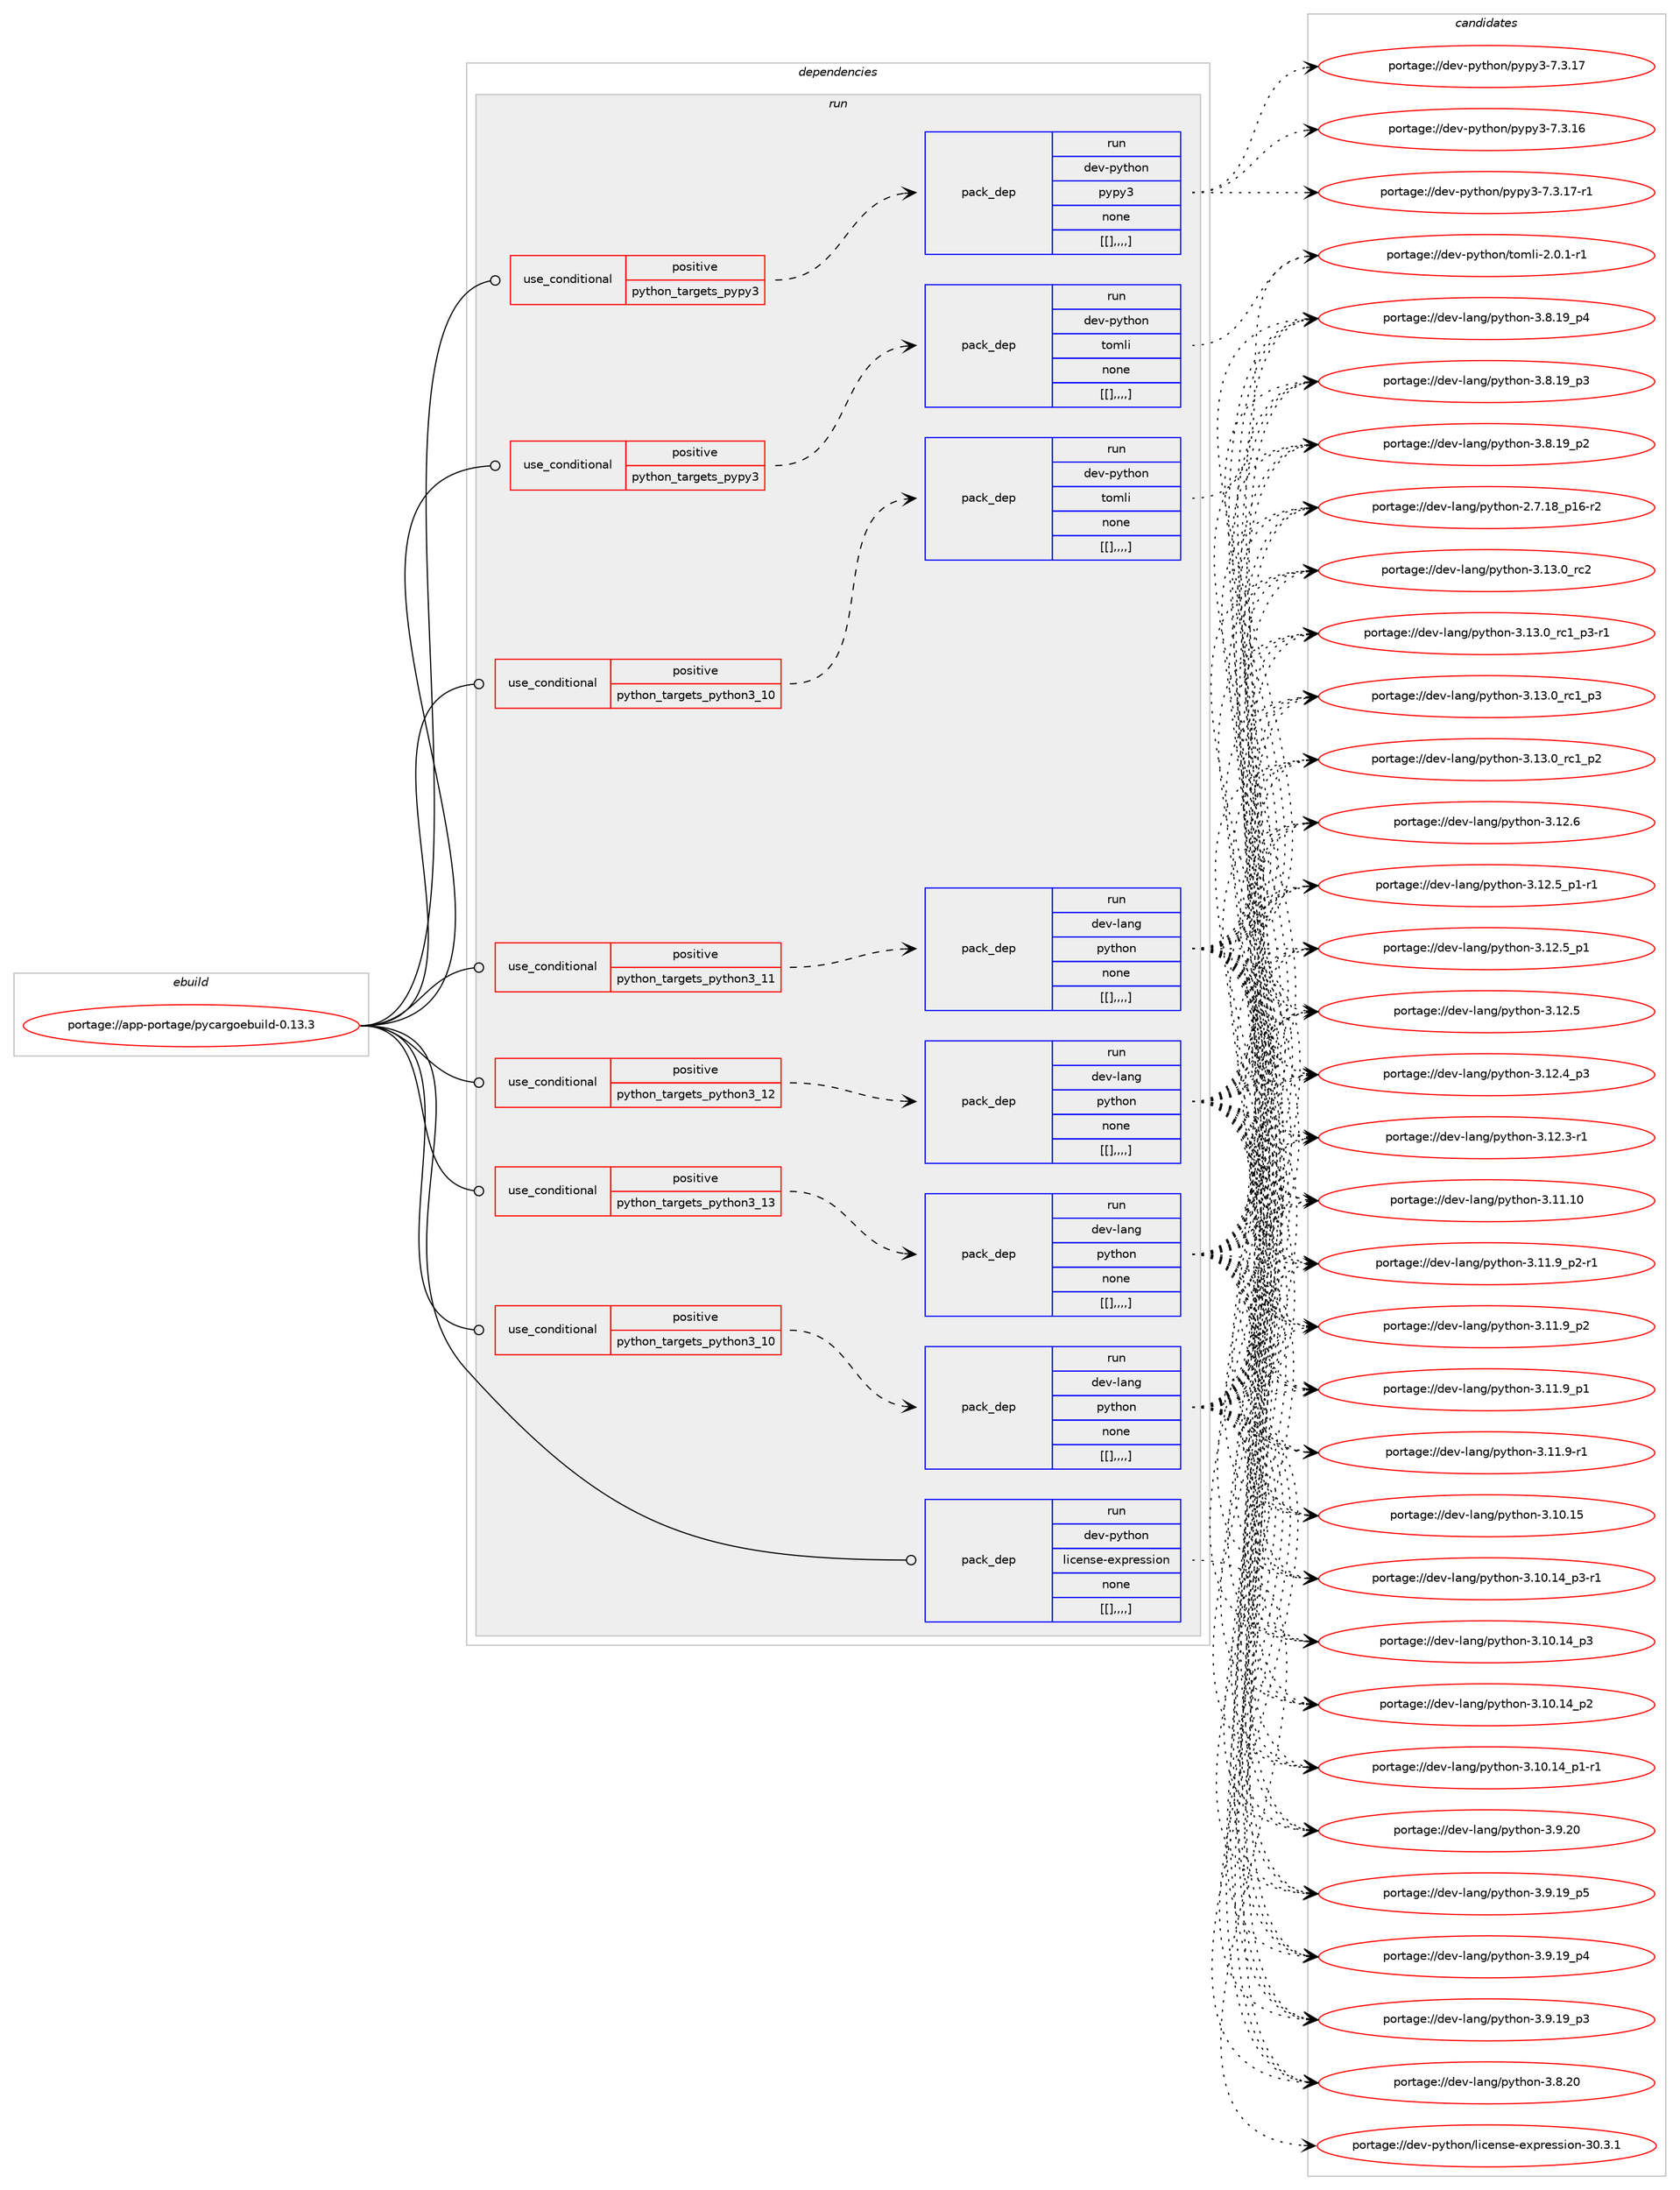 digraph prolog {

# *************
# Graph options
# *************

newrank=true;
concentrate=true;
compound=true;
graph [rankdir=LR,fontname=Helvetica,fontsize=10,ranksep=1.5];#, ranksep=2.5, nodesep=0.2];
edge  [arrowhead=vee];
node  [fontname=Helvetica,fontsize=10];

# **********
# The ebuild
# **********

subgraph cluster_leftcol {
color=gray;
label=<<i>ebuild</i>>;
id [label="portage://app-portage/pycargoebuild-0.13.3", color=red, width=4, href="../app-portage/pycargoebuild-0.13.3.svg"];
}

# ****************
# The dependencies
# ****************

subgraph cluster_midcol {
color=gray;
label=<<i>dependencies</i>>;
subgraph cluster_compile {
fillcolor="#eeeeee";
style=filled;
label=<<i>compile</i>>;
}
subgraph cluster_compileandrun {
fillcolor="#eeeeee";
style=filled;
label=<<i>compile and run</i>>;
}
subgraph cluster_run {
fillcolor="#eeeeee";
style=filled;
label=<<i>run</i>>;
subgraph cond14405 {
dependency51921 [label=<<TABLE BORDER="0" CELLBORDER="1" CELLSPACING="0" CELLPADDING="4"><TR><TD ROWSPAN="3" CELLPADDING="10">use_conditional</TD></TR><TR><TD>positive</TD></TR><TR><TD>python_targets_pypy3</TD></TR></TABLE>>, shape=none, color=red];
subgraph pack37038 {
dependency51922 [label=<<TABLE BORDER="0" CELLBORDER="1" CELLSPACING="0" CELLPADDING="4" WIDTH="220"><TR><TD ROWSPAN="6" CELLPADDING="30">pack_dep</TD></TR><TR><TD WIDTH="110">run</TD></TR><TR><TD>dev-python</TD></TR><TR><TD>pypy3</TD></TR><TR><TD>none</TD></TR><TR><TD>[[],,,,]</TD></TR></TABLE>>, shape=none, color=blue];
}
dependency51921:e -> dependency51922:w [weight=20,style="dashed",arrowhead="vee"];
}
id:e -> dependency51921:w [weight=20,style="solid",arrowhead="odot"];
subgraph cond14406 {
dependency51923 [label=<<TABLE BORDER="0" CELLBORDER="1" CELLSPACING="0" CELLPADDING="4"><TR><TD ROWSPAN="3" CELLPADDING="10">use_conditional</TD></TR><TR><TD>positive</TD></TR><TR><TD>python_targets_pypy3</TD></TR></TABLE>>, shape=none, color=red];
subgraph pack37039 {
dependency51924 [label=<<TABLE BORDER="0" CELLBORDER="1" CELLSPACING="0" CELLPADDING="4" WIDTH="220"><TR><TD ROWSPAN="6" CELLPADDING="30">pack_dep</TD></TR><TR><TD WIDTH="110">run</TD></TR><TR><TD>dev-python</TD></TR><TR><TD>tomli</TD></TR><TR><TD>none</TD></TR><TR><TD>[[],,,,]</TD></TR></TABLE>>, shape=none, color=blue];
}
dependency51923:e -> dependency51924:w [weight=20,style="dashed",arrowhead="vee"];
}
id:e -> dependency51923:w [weight=20,style="solid",arrowhead="odot"];
subgraph cond14407 {
dependency51925 [label=<<TABLE BORDER="0" CELLBORDER="1" CELLSPACING="0" CELLPADDING="4"><TR><TD ROWSPAN="3" CELLPADDING="10">use_conditional</TD></TR><TR><TD>positive</TD></TR><TR><TD>python_targets_python3_10</TD></TR></TABLE>>, shape=none, color=red];
subgraph pack37040 {
dependency51926 [label=<<TABLE BORDER="0" CELLBORDER="1" CELLSPACING="0" CELLPADDING="4" WIDTH="220"><TR><TD ROWSPAN="6" CELLPADDING="30">pack_dep</TD></TR><TR><TD WIDTH="110">run</TD></TR><TR><TD>dev-lang</TD></TR><TR><TD>python</TD></TR><TR><TD>none</TD></TR><TR><TD>[[],,,,]</TD></TR></TABLE>>, shape=none, color=blue];
}
dependency51925:e -> dependency51926:w [weight=20,style="dashed",arrowhead="vee"];
}
id:e -> dependency51925:w [weight=20,style="solid",arrowhead="odot"];
subgraph cond14408 {
dependency51927 [label=<<TABLE BORDER="0" CELLBORDER="1" CELLSPACING="0" CELLPADDING="4"><TR><TD ROWSPAN="3" CELLPADDING="10">use_conditional</TD></TR><TR><TD>positive</TD></TR><TR><TD>python_targets_python3_10</TD></TR></TABLE>>, shape=none, color=red];
subgraph pack37041 {
dependency51928 [label=<<TABLE BORDER="0" CELLBORDER="1" CELLSPACING="0" CELLPADDING="4" WIDTH="220"><TR><TD ROWSPAN="6" CELLPADDING="30">pack_dep</TD></TR><TR><TD WIDTH="110">run</TD></TR><TR><TD>dev-python</TD></TR><TR><TD>tomli</TD></TR><TR><TD>none</TD></TR><TR><TD>[[],,,,]</TD></TR></TABLE>>, shape=none, color=blue];
}
dependency51927:e -> dependency51928:w [weight=20,style="dashed",arrowhead="vee"];
}
id:e -> dependency51927:w [weight=20,style="solid",arrowhead="odot"];
subgraph cond14409 {
dependency51929 [label=<<TABLE BORDER="0" CELLBORDER="1" CELLSPACING="0" CELLPADDING="4"><TR><TD ROWSPAN="3" CELLPADDING="10">use_conditional</TD></TR><TR><TD>positive</TD></TR><TR><TD>python_targets_python3_11</TD></TR></TABLE>>, shape=none, color=red];
subgraph pack37042 {
dependency51930 [label=<<TABLE BORDER="0" CELLBORDER="1" CELLSPACING="0" CELLPADDING="4" WIDTH="220"><TR><TD ROWSPAN="6" CELLPADDING="30">pack_dep</TD></TR><TR><TD WIDTH="110">run</TD></TR><TR><TD>dev-lang</TD></TR><TR><TD>python</TD></TR><TR><TD>none</TD></TR><TR><TD>[[],,,,]</TD></TR></TABLE>>, shape=none, color=blue];
}
dependency51929:e -> dependency51930:w [weight=20,style="dashed",arrowhead="vee"];
}
id:e -> dependency51929:w [weight=20,style="solid",arrowhead="odot"];
subgraph cond14410 {
dependency51931 [label=<<TABLE BORDER="0" CELLBORDER="1" CELLSPACING="0" CELLPADDING="4"><TR><TD ROWSPAN="3" CELLPADDING="10">use_conditional</TD></TR><TR><TD>positive</TD></TR><TR><TD>python_targets_python3_12</TD></TR></TABLE>>, shape=none, color=red];
subgraph pack37043 {
dependency51932 [label=<<TABLE BORDER="0" CELLBORDER="1" CELLSPACING="0" CELLPADDING="4" WIDTH="220"><TR><TD ROWSPAN="6" CELLPADDING="30">pack_dep</TD></TR><TR><TD WIDTH="110">run</TD></TR><TR><TD>dev-lang</TD></TR><TR><TD>python</TD></TR><TR><TD>none</TD></TR><TR><TD>[[],,,,]</TD></TR></TABLE>>, shape=none, color=blue];
}
dependency51931:e -> dependency51932:w [weight=20,style="dashed",arrowhead="vee"];
}
id:e -> dependency51931:w [weight=20,style="solid",arrowhead="odot"];
subgraph cond14411 {
dependency51933 [label=<<TABLE BORDER="0" CELLBORDER="1" CELLSPACING="0" CELLPADDING="4"><TR><TD ROWSPAN="3" CELLPADDING="10">use_conditional</TD></TR><TR><TD>positive</TD></TR><TR><TD>python_targets_python3_13</TD></TR></TABLE>>, shape=none, color=red];
subgraph pack37044 {
dependency51934 [label=<<TABLE BORDER="0" CELLBORDER="1" CELLSPACING="0" CELLPADDING="4" WIDTH="220"><TR><TD ROWSPAN="6" CELLPADDING="30">pack_dep</TD></TR><TR><TD WIDTH="110">run</TD></TR><TR><TD>dev-lang</TD></TR><TR><TD>python</TD></TR><TR><TD>none</TD></TR><TR><TD>[[],,,,]</TD></TR></TABLE>>, shape=none, color=blue];
}
dependency51933:e -> dependency51934:w [weight=20,style="dashed",arrowhead="vee"];
}
id:e -> dependency51933:w [weight=20,style="solid",arrowhead="odot"];
subgraph pack37045 {
dependency51935 [label=<<TABLE BORDER="0" CELLBORDER="1" CELLSPACING="0" CELLPADDING="4" WIDTH="220"><TR><TD ROWSPAN="6" CELLPADDING="30">pack_dep</TD></TR><TR><TD WIDTH="110">run</TD></TR><TR><TD>dev-python</TD></TR><TR><TD>license-expression</TD></TR><TR><TD>none</TD></TR><TR><TD>[[],,,,]</TD></TR></TABLE>>, shape=none, color=blue];
}
id:e -> dependency51935:w [weight=20,style="solid",arrowhead="odot"];
}
}

# **************
# The candidates
# **************

subgraph cluster_choices {
rank=same;
color=gray;
label=<<i>candidates</i>>;

subgraph choice37038 {
color=black;
nodesep=1;
choice100101118451121211161041111104711212111212151455546514649554511449 [label="portage://dev-python/pypy3-7.3.17-r1", color=red, width=4,href="../dev-python/pypy3-7.3.17-r1.svg"];
choice10010111845112121116104111110471121211121215145554651464955 [label="portage://dev-python/pypy3-7.3.17", color=red, width=4,href="../dev-python/pypy3-7.3.17.svg"];
choice10010111845112121116104111110471121211121215145554651464954 [label="portage://dev-python/pypy3-7.3.16", color=red, width=4,href="../dev-python/pypy3-7.3.16.svg"];
dependency51922:e -> choice100101118451121211161041111104711212111212151455546514649554511449:w [style=dotted,weight="100"];
dependency51922:e -> choice10010111845112121116104111110471121211121215145554651464955:w [style=dotted,weight="100"];
dependency51922:e -> choice10010111845112121116104111110471121211121215145554651464954:w [style=dotted,weight="100"];
}
subgraph choice37039 {
color=black;
nodesep=1;
choice10010111845112121116104111110471161111091081054550464846494511449 [label="portage://dev-python/tomli-2.0.1-r1", color=red, width=4,href="../dev-python/tomli-2.0.1-r1.svg"];
dependency51924:e -> choice10010111845112121116104111110471161111091081054550464846494511449:w [style=dotted,weight="100"];
}
subgraph choice37040 {
color=black;
nodesep=1;
choice10010111845108971101034711212111610411111045514649514648951149950 [label="portage://dev-lang/python-3.13.0_rc2", color=red, width=4,href="../dev-lang/python-3.13.0_rc2.svg"];
choice1001011184510897110103471121211161041111104551464951464895114994995112514511449 [label="portage://dev-lang/python-3.13.0_rc1_p3-r1", color=red, width=4,href="../dev-lang/python-3.13.0_rc1_p3-r1.svg"];
choice100101118451089711010347112121116104111110455146495146489511499499511251 [label="portage://dev-lang/python-3.13.0_rc1_p3", color=red, width=4,href="../dev-lang/python-3.13.0_rc1_p3.svg"];
choice100101118451089711010347112121116104111110455146495146489511499499511250 [label="portage://dev-lang/python-3.13.0_rc1_p2", color=red, width=4,href="../dev-lang/python-3.13.0_rc1_p2.svg"];
choice10010111845108971101034711212111610411111045514649504654 [label="portage://dev-lang/python-3.12.6", color=red, width=4,href="../dev-lang/python-3.12.6.svg"];
choice1001011184510897110103471121211161041111104551464950465395112494511449 [label="portage://dev-lang/python-3.12.5_p1-r1", color=red, width=4,href="../dev-lang/python-3.12.5_p1-r1.svg"];
choice100101118451089711010347112121116104111110455146495046539511249 [label="portage://dev-lang/python-3.12.5_p1", color=red, width=4,href="../dev-lang/python-3.12.5_p1.svg"];
choice10010111845108971101034711212111610411111045514649504653 [label="portage://dev-lang/python-3.12.5", color=red, width=4,href="../dev-lang/python-3.12.5.svg"];
choice100101118451089711010347112121116104111110455146495046529511251 [label="portage://dev-lang/python-3.12.4_p3", color=red, width=4,href="../dev-lang/python-3.12.4_p3.svg"];
choice100101118451089711010347112121116104111110455146495046514511449 [label="portage://dev-lang/python-3.12.3-r1", color=red, width=4,href="../dev-lang/python-3.12.3-r1.svg"];
choice1001011184510897110103471121211161041111104551464949464948 [label="portage://dev-lang/python-3.11.10", color=red, width=4,href="../dev-lang/python-3.11.10.svg"];
choice1001011184510897110103471121211161041111104551464949465795112504511449 [label="portage://dev-lang/python-3.11.9_p2-r1", color=red, width=4,href="../dev-lang/python-3.11.9_p2-r1.svg"];
choice100101118451089711010347112121116104111110455146494946579511250 [label="portage://dev-lang/python-3.11.9_p2", color=red, width=4,href="../dev-lang/python-3.11.9_p2.svg"];
choice100101118451089711010347112121116104111110455146494946579511249 [label="portage://dev-lang/python-3.11.9_p1", color=red, width=4,href="../dev-lang/python-3.11.9_p1.svg"];
choice100101118451089711010347112121116104111110455146494946574511449 [label="portage://dev-lang/python-3.11.9-r1", color=red, width=4,href="../dev-lang/python-3.11.9-r1.svg"];
choice1001011184510897110103471121211161041111104551464948464953 [label="portage://dev-lang/python-3.10.15", color=red, width=4,href="../dev-lang/python-3.10.15.svg"];
choice100101118451089711010347112121116104111110455146494846495295112514511449 [label="portage://dev-lang/python-3.10.14_p3-r1", color=red, width=4,href="../dev-lang/python-3.10.14_p3-r1.svg"];
choice10010111845108971101034711212111610411111045514649484649529511251 [label="portage://dev-lang/python-3.10.14_p3", color=red, width=4,href="../dev-lang/python-3.10.14_p3.svg"];
choice10010111845108971101034711212111610411111045514649484649529511250 [label="portage://dev-lang/python-3.10.14_p2", color=red, width=4,href="../dev-lang/python-3.10.14_p2.svg"];
choice100101118451089711010347112121116104111110455146494846495295112494511449 [label="portage://dev-lang/python-3.10.14_p1-r1", color=red, width=4,href="../dev-lang/python-3.10.14_p1-r1.svg"];
choice10010111845108971101034711212111610411111045514657465048 [label="portage://dev-lang/python-3.9.20", color=red, width=4,href="../dev-lang/python-3.9.20.svg"];
choice100101118451089711010347112121116104111110455146574649579511253 [label="portage://dev-lang/python-3.9.19_p5", color=red, width=4,href="../dev-lang/python-3.9.19_p5.svg"];
choice100101118451089711010347112121116104111110455146574649579511252 [label="portage://dev-lang/python-3.9.19_p4", color=red, width=4,href="../dev-lang/python-3.9.19_p4.svg"];
choice100101118451089711010347112121116104111110455146574649579511251 [label="portage://dev-lang/python-3.9.19_p3", color=red, width=4,href="../dev-lang/python-3.9.19_p3.svg"];
choice10010111845108971101034711212111610411111045514656465048 [label="portage://dev-lang/python-3.8.20", color=red, width=4,href="../dev-lang/python-3.8.20.svg"];
choice100101118451089711010347112121116104111110455146564649579511252 [label="portage://dev-lang/python-3.8.19_p4", color=red, width=4,href="../dev-lang/python-3.8.19_p4.svg"];
choice100101118451089711010347112121116104111110455146564649579511251 [label="portage://dev-lang/python-3.8.19_p3", color=red, width=4,href="../dev-lang/python-3.8.19_p3.svg"];
choice100101118451089711010347112121116104111110455146564649579511250 [label="portage://dev-lang/python-3.8.19_p2", color=red, width=4,href="../dev-lang/python-3.8.19_p2.svg"];
choice100101118451089711010347112121116104111110455046554649569511249544511450 [label="portage://dev-lang/python-2.7.18_p16-r2", color=red, width=4,href="../dev-lang/python-2.7.18_p16-r2.svg"];
dependency51926:e -> choice10010111845108971101034711212111610411111045514649514648951149950:w [style=dotted,weight="100"];
dependency51926:e -> choice1001011184510897110103471121211161041111104551464951464895114994995112514511449:w [style=dotted,weight="100"];
dependency51926:e -> choice100101118451089711010347112121116104111110455146495146489511499499511251:w [style=dotted,weight="100"];
dependency51926:e -> choice100101118451089711010347112121116104111110455146495146489511499499511250:w [style=dotted,weight="100"];
dependency51926:e -> choice10010111845108971101034711212111610411111045514649504654:w [style=dotted,weight="100"];
dependency51926:e -> choice1001011184510897110103471121211161041111104551464950465395112494511449:w [style=dotted,weight="100"];
dependency51926:e -> choice100101118451089711010347112121116104111110455146495046539511249:w [style=dotted,weight="100"];
dependency51926:e -> choice10010111845108971101034711212111610411111045514649504653:w [style=dotted,weight="100"];
dependency51926:e -> choice100101118451089711010347112121116104111110455146495046529511251:w [style=dotted,weight="100"];
dependency51926:e -> choice100101118451089711010347112121116104111110455146495046514511449:w [style=dotted,weight="100"];
dependency51926:e -> choice1001011184510897110103471121211161041111104551464949464948:w [style=dotted,weight="100"];
dependency51926:e -> choice1001011184510897110103471121211161041111104551464949465795112504511449:w [style=dotted,weight="100"];
dependency51926:e -> choice100101118451089711010347112121116104111110455146494946579511250:w [style=dotted,weight="100"];
dependency51926:e -> choice100101118451089711010347112121116104111110455146494946579511249:w [style=dotted,weight="100"];
dependency51926:e -> choice100101118451089711010347112121116104111110455146494946574511449:w [style=dotted,weight="100"];
dependency51926:e -> choice1001011184510897110103471121211161041111104551464948464953:w [style=dotted,weight="100"];
dependency51926:e -> choice100101118451089711010347112121116104111110455146494846495295112514511449:w [style=dotted,weight="100"];
dependency51926:e -> choice10010111845108971101034711212111610411111045514649484649529511251:w [style=dotted,weight="100"];
dependency51926:e -> choice10010111845108971101034711212111610411111045514649484649529511250:w [style=dotted,weight="100"];
dependency51926:e -> choice100101118451089711010347112121116104111110455146494846495295112494511449:w [style=dotted,weight="100"];
dependency51926:e -> choice10010111845108971101034711212111610411111045514657465048:w [style=dotted,weight="100"];
dependency51926:e -> choice100101118451089711010347112121116104111110455146574649579511253:w [style=dotted,weight="100"];
dependency51926:e -> choice100101118451089711010347112121116104111110455146574649579511252:w [style=dotted,weight="100"];
dependency51926:e -> choice100101118451089711010347112121116104111110455146574649579511251:w [style=dotted,weight="100"];
dependency51926:e -> choice10010111845108971101034711212111610411111045514656465048:w [style=dotted,weight="100"];
dependency51926:e -> choice100101118451089711010347112121116104111110455146564649579511252:w [style=dotted,weight="100"];
dependency51926:e -> choice100101118451089711010347112121116104111110455146564649579511251:w [style=dotted,weight="100"];
dependency51926:e -> choice100101118451089711010347112121116104111110455146564649579511250:w [style=dotted,weight="100"];
dependency51926:e -> choice100101118451089711010347112121116104111110455046554649569511249544511450:w [style=dotted,weight="100"];
}
subgraph choice37041 {
color=black;
nodesep=1;
choice10010111845112121116104111110471161111091081054550464846494511449 [label="portage://dev-python/tomli-2.0.1-r1", color=red, width=4,href="../dev-python/tomli-2.0.1-r1.svg"];
dependency51928:e -> choice10010111845112121116104111110471161111091081054550464846494511449:w [style=dotted,weight="100"];
}
subgraph choice37042 {
color=black;
nodesep=1;
choice10010111845108971101034711212111610411111045514649514648951149950 [label="portage://dev-lang/python-3.13.0_rc2", color=red, width=4,href="../dev-lang/python-3.13.0_rc2.svg"];
choice1001011184510897110103471121211161041111104551464951464895114994995112514511449 [label="portage://dev-lang/python-3.13.0_rc1_p3-r1", color=red, width=4,href="../dev-lang/python-3.13.0_rc1_p3-r1.svg"];
choice100101118451089711010347112121116104111110455146495146489511499499511251 [label="portage://dev-lang/python-3.13.0_rc1_p3", color=red, width=4,href="../dev-lang/python-3.13.0_rc1_p3.svg"];
choice100101118451089711010347112121116104111110455146495146489511499499511250 [label="portage://dev-lang/python-3.13.0_rc1_p2", color=red, width=4,href="../dev-lang/python-3.13.0_rc1_p2.svg"];
choice10010111845108971101034711212111610411111045514649504654 [label="portage://dev-lang/python-3.12.6", color=red, width=4,href="../dev-lang/python-3.12.6.svg"];
choice1001011184510897110103471121211161041111104551464950465395112494511449 [label="portage://dev-lang/python-3.12.5_p1-r1", color=red, width=4,href="../dev-lang/python-3.12.5_p1-r1.svg"];
choice100101118451089711010347112121116104111110455146495046539511249 [label="portage://dev-lang/python-3.12.5_p1", color=red, width=4,href="../dev-lang/python-3.12.5_p1.svg"];
choice10010111845108971101034711212111610411111045514649504653 [label="portage://dev-lang/python-3.12.5", color=red, width=4,href="../dev-lang/python-3.12.5.svg"];
choice100101118451089711010347112121116104111110455146495046529511251 [label="portage://dev-lang/python-3.12.4_p3", color=red, width=4,href="../dev-lang/python-3.12.4_p3.svg"];
choice100101118451089711010347112121116104111110455146495046514511449 [label="portage://dev-lang/python-3.12.3-r1", color=red, width=4,href="../dev-lang/python-3.12.3-r1.svg"];
choice1001011184510897110103471121211161041111104551464949464948 [label="portage://dev-lang/python-3.11.10", color=red, width=4,href="../dev-lang/python-3.11.10.svg"];
choice1001011184510897110103471121211161041111104551464949465795112504511449 [label="portage://dev-lang/python-3.11.9_p2-r1", color=red, width=4,href="../dev-lang/python-3.11.9_p2-r1.svg"];
choice100101118451089711010347112121116104111110455146494946579511250 [label="portage://dev-lang/python-3.11.9_p2", color=red, width=4,href="../dev-lang/python-3.11.9_p2.svg"];
choice100101118451089711010347112121116104111110455146494946579511249 [label="portage://dev-lang/python-3.11.9_p1", color=red, width=4,href="../dev-lang/python-3.11.9_p1.svg"];
choice100101118451089711010347112121116104111110455146494946574511449 [label="portage://dev-lang/python-3.11.9-r1", color=red, width=4,href="../dev-lang/python-3.11.9-r1.svg"];
choice1001011184510897110103471121211161041111104551464948464953 [label="portage://dev-lang/python-3.10.15", color=red, width=4,href="../dev-lang/python-3.10.15.svg"];
choice100101118451089711010347112121116104111110455146494846495295112514511449 [label="portage://dev-lang/python-3.10.14_p3-r1", color=red, width=4,href="../dev-lang/python-3.10.14_p3-r1.svg"];
choice10010111845108971101034711212111610411111045514649484649529511251 [label="portage://dev-lang/python-3.10.14_p3", color=red, width=4,href="../dev-lang/python-3.10.14_p3.svg"];
choice10010111845108971101034711212111610411111045514649484649529511250 [label="portage://dev-lang/python-3.10.14_p2", color=red, width=4,href="../dev-lang/python-3.10.14_p2.svg"];
choice100101118451089711010347112121116104111110455146494846495295112494511449 [label="portage://dev-lang/python-3.10.14_p1-r1", color=red, width=4,href="../dev-lang/python-3.10.14_p1-r1.svg"];
choice10010111845108971101034711212111610411111045514657465048 [label="portage://dev-lang/python-3.9.20", color=red, width=4,href="../dev-lang/python-3.9.20.svg"];
choice100101118451089711010347112121116104111110455146574649579511253 [label="portage://dev-lang/python-3.9.19_p5", color=red, width=4,href="../dev-lang/python-3.9.19_p5.svg"];
choice100101118451089711010347112121116104111110455146574649579511252 [label="portage://dev-lang/python-3.9.19_p4", color=red, width=4,href="../dev-lang/python-3.9.19_p4.svg"];
choice100101118451089711010347112121116104111110455146574649579511251 [label="portage://dev-lang/python-3.9.19_p3", color=red, width=4,href="../dev-lang/python-3.9.19_p3.svg"];
choice10010111845108971101034711212111610411111045514656465048 [label="portage://dev-lang/python-3.8.20", color=red, width=4,href="../dev-lang/python-3.8.20.svg"];
choice100101118451089711010347112121116104111110455146564649579511252 [label="portage://dev-lang/python-3.8.19_p4", color=red, width=4,href="../dev-lang/python-3.8.19_p4.svg"];
choice100101118451089711010347112121116104111110455146564649579511251 [label="portage://dev-lang/python-3.8.19_p3", color=red, width=4,href="../dev-lang/python-3.8.19_p3.svg"];
choice100101118451089711010347112121116104111110455146564649579511250 [label="portage://dev-lang/python-3.8.19_p2", color=red, width=4,href="../dev-lang/python-3.8.19_p2.svg"];
choice100101118451089711010347112121116104111110455046554649569511249544511450 [label="portage://dev-lang/python-2.7.18_p16-r2", color=red, width=4,href="../dev-lang/python-2.7.18_p16-r2.svg"];
dependency51930:e -> choice10010111845108971101034711212111610411111045514649514648951149950:w [style=dotted,weight="100"];
dependency51930:e -> choice1001011184510897110103471121211161041111104551464951464895114994995112514511449:w [style=dotted,weight="100"];
dependency51930:e -> choice100101118451089711010347112121116104111110455146495146489511499499511251:w [style=dotted,weight="100"];
dependency51930:e -> choice100101118451089711010347112121116104111110455146495146489511499499511250:w [style=dotted,weight="100"];
dependency51930:e -> choice10010111845108971101034711212111610411111045514649504654:w [style=dotted,weight="100"];
dependency51930:e -> choice1001011184510897110103471121211161041111104551464950465395112494511449:w [style=dotted,weight="100"];
dependency51930:e -> choice100101118451089711010347112121116104111110455146495046539511249:w [style=dotted,weight="100"];
dependency51930:e -> choice10010111845108971101034711212111610411111045514649504653:w [style=dotted,weight="100"];
dependency51930:e -> choice100101118451089711010347112121116104111110455146495046529511251:w [style=dotted,weight="100"];
dependency51930:e -> choice100101118451089711010347112121116104111110455146495046514511449:w [style=dotted,weight="100"];
dependency51930:e -> choice1001011184510897110103471121211161041111104551464949464948:w [style=dotted,weight="100"];
dependency51930:e -> choice1001011184510897110103471121211161041111104551464949465795112504511449:w [style=dotted,weight="100"];
dependency51930:e -> choice100101118451089711010347112121116104111110455146494946579511250:w [style=dotted,weight="100"];
dependency51930:e -> choice100101118451089711010347112121116104111110455146494946579511249:w [style=dotted,weight="100"];
dependency51930:e -> choice100101118451089711010347112121116104111110455146494946574511449:w [style=dotted,weight="100"];
dependency51930:e -> choice1001011184510897110103471121211161041111104551464948464953:w [style=dotted,weight="100"];
dependency51930:e -> choice100101118451089711010347112121116104111110455146494846495295112514511449:w [style=dotted,weight="100"];
dependency51930:e -> choice10010111845108971101034711212111610411111045514649484649529511251:w [style=dotted,weight="100"];
dependency51930:e -> choice10010111845108971101034711212111610411111045514649484649529511250:w [style=dotted,weight="100"];
dependency51930:e -> choice100101118451089711010347112121116104111110455146494846495295112494511449:w [style=dotted,weight="100"];
dependency51930:e -> choice10010111845108971101034711212111610411111045514657465048:w [style=dotted,weight="100"];
dependency51930:e -> choice100101118451089711010347112121116104111110455146574649579511253:w [style=dotted,weight="100"];
dependency51930:e -> choice100101118451089711010347112121116104111110455146574649579511252:w [style=dotted,weight="100"];
dependency51930:e -> choice100101118451089711010347112121116104111110455146574649579511251:w [style=dotted,weight="100"];
dependency51930:e -> choice10010111845108971101034711212111610411111045514656465048:w [style=dotted,weight="100"];
dependency51930:e -> choice100101118451089711010347112121116104111110455146564649579511252:w [style=dotted,weight="100"];
dependency51930:e -> choice100101118451089711010347112121116104111110455146564649579511251:w [style=dotted,weight="100"];
dependency51930:e -> choice100101118451089711010347112121116104111110455146564649579511250:w [style=dotted,weight="100"];
dependency51930:e -> choice100101118451089711010347112121116104111110455046554649569511249544511450:w [style=dotted,weight="100"];
}
subgraph choice37043 {
color=black;
nodesep=1;
choice10010111845108971101034711212111610411111045514649514648951149950 [label="portage://dev-lang/python-3.13.0_rc2", color=red, width=4,href="../dev-lang/python-3.13.0_rc2.svg"];
choice1001011184510897110103471121211161041111104551464951464895114994995112514511449 [label="portage://dev-lang/python-3.13.0_rc1_p3-r1", color=red, width=4,href="../dev-lang/python-3.13.0_rc1_p3-r1.svg"];
choice100101118451089711010347112121116104111110455146495146489511499499511251 [label="portage://dev-lang/python-3.13.0_rc1_p3", color=red, width=4,href="../dev-lang/python-3.13.0_rc1_p3.svg"];
choice100101118451089711010347112121116104111110455146495146489511499499511250 [label="portage://dev-lang/python-3.13.0_rc1_p2", color=red, width=4,href="../dev-lang/python-3.13.0_rc1_p2.svg"];
choice10010111845108971101034711212111610411111045514649504654 [label="portage://dev-lang/python-3.12.6", color=red, width=4,href="../dev-lang/python-3.12.6.svg"];
choice1001011184510897110103471121211161041111104551464950465395112494511449 [label="portage://dev-lang/python-3.12.5_p1-r1", color=red, width=4,href="../dev-lang/python-3.12.5_p1-r1.svg"];
choice100101118451089711010347112121116104111110455146495046539511249 [label="portage://dev-lang/python-3.12.5_p1", color=red, width=4,href="../dev-lang/python-3.12.5_p1.svg"];
choice10010111845108971101034711212111610411111045514649504653 [label="portage://dev-lang/python-3.12.5", color=red, width=4,href="../dev-lang/python-3.12.5.svg"];
choice100101118451089711010347112121116104111110455146495046529511251 [label="portage://dev-lang/python-3.12.4_p3", color=red, width=4,href="../dev-lang/python-3.12.4_p3.svg"];
choice100101118451089711010347112121116104111110455146495046514511449 [label="portage://dev-lang/python-3.12.3-r1", color=red, width=4,href="../dev-lang/python-3.12.3-r1.svg"];
choice1001011184510897110103471121211161041111104551464949464948 [label="portage://dev-lang/python-3.11.10", color=red, width=4,href="../dev-lang/python-3.11.10.svg"];
choice1001011184510897110103471121211161041111104551464949465795112504511449 [label="portage://dev-lang/python-3.11.9_p2-r1", color=red, width=4,href="../dev-lang/python-3.11.9_p2-r1.svg"];
choice100101118451089711010347112121116104111110455146494946579511250 [label="portage://dev-lang/python-3.11.9_p2", color=red, width=4,href="../dev-lang/python-3.11.9_p2.svg"];
choice100101118451089711010347112121116104111110455146494946579511249 [label="portage://dev-lang/python-3.11.9_p1", color=red, width=4,href="../dev-lang/python-3.11.9_p1.svg"];
choice100101118451089711010347112121116104111110455146494946574511449 [label="portage://dev-lang/python-3.11.9-r1", color=red, width=4,href="../dev-lang/python-3.11.9-r1.svg"];
choice1001011184510897110103471121211161041111104551464948464953 [label="portage://dev-lang/python-3.10.15", color=red, width=4,href="../dev-lang/python-3.10.15.svg"];
choice100101118451089711010347112121116104111110455146494846495295112514511449 [label="portage://dev-lang/python-3.10.14_p3-r1", color=red, width=4,href="../dev-lang/python-3.10.14_p3-r1.svg"];
choice10010111845108971101034711212111610411111045514649484649529511251 [label="portage://dev-lang/python-3.10.14_p3", color=red, width=4,href="../dev-lang/python-3.10.14_p3.svg"];
choice10010111845108971101034711212111610411111045514649484649529511250 [label="portage://dev-lang/python-3.10.14_p2", color=red, width=4,href="../dev-lang/python-3.10.14_p2.svg"];
choice100101118451089711010347112121116104111110455146494846495295112494511449 [label="portage://dev-lang/python-3.10.14_p1-r1", color=red, width=4,href="../dev-lang/python-3.10.14_p1-r1.svg"];
choice10010111845108971101034711212111610411111045514657465048 [label="portage://dev-lang/python-3.9.20", color=red, width=4,href="../dev-lang/python-3.9.20.svg"];
choice100101118451089711010347112121116104111110455146574649579511253 [label="portage://dev-lang/python-3.9.19_p5", color=red, width=4,href="../dev-lang/python-3.9.19_p5.svg"];
choice100101118451089711010347112121116104111110455146574649579511252 [label="portage://dev-lang/python-3.9.19_p4", color=red, width=4,href="../dev-lang/python-3.9.19_p4.svg"];
choice100101118451089711010347112121116104111110455146574649579511251 [label="portage://dev-lang/python-3.9.19_p3", color=red, width=4,href="../dev-lang/python-3.9.19_p3.svg"];
choice10010111845108971101034711212111610411111045514656465048 [label="portage://dev-lang/python-3.8.20", color=red, width=4,href="../dev-lang/python-3.8.20.svg"];
choice100101118451089711010347112121116104111110455146564649579511252 [label="portage://dev-lang/python-3.8.19_p4", color=red, width=4,href="../dev-lang/python-3.8.19_p4.svg"];
choice100101118451089711010347112121116104111110455146564649579511251 [label="portage://dev-lang/python-3.8.19_p3", color=red, width=4,href="../dev-lang/python-3.8.19_p3.svg"];
choice100101118451089711010347112121116104111110455146564649579511250 [label="portage://dev-lang/python-3.8.19_p2", color=red, width=4,href="../dev-lang/python-3.8.19_p2.svg"];
choice100101118451089711010347112121116104111110455046554649569511249544511450 [label="portage://dev-lang/python-2.7.18_p16-r2", color=red, width=4,href="../dev-lang/python-2.7.18_p16-r2.svg"];
dependency51932:e -> choice10010111845108971101034711212111610411111045514649514648951149950:w [style=dotted,weight="100"];
dependency51932:e -> choice1001011184510897110103471121211161041111104551464951464895114994995112514511449:w [style=dotted,weight="100"];
dependency51932:e -> choice100101118451089711010347112121116104111110455146495146489511499499511251:w [style=dotted,weight="100"];
dependency51932:e -> choice100101118451089711010347112121116104111110455146495146489511499499511250:w [style=dotted,weight="100"];
dependency51932:e -> choice10010111845108971101034711212111610411111045514649504654:w [style=dotted,weight="100"];
dependency51932:e -> choice1001011184510897110103471121211161041111104551464950465395112494511449:w [style=dotted,weight="100"];
dependency51932:e -> choice100101118451089711010347112121116104111110455146495046539511249:w [style=dotted,weight="100"];
dependency51932:e -> choice10010111845108971101034711212111610411111045514649504653:w [style=dotted,weight="100"];
dependency51932:e -> choice100101118451089711010347112121116104111110455146495046529511251:w [style=dotted,weight="100"];
dependency51932:e -> choice100101118451089711010347112121116104111110455146495046514511449:w [style=dotted,weight="100"];
dependency51932:e -> choice1001011184510897110103471121211161041111104551464949464948:w [style=dotted,weight="100"];
dependency51932:e -> choice1001011184510897110103471121211161041111104551464949465795112504511449:w [style=dotted,weight="100"];
dependency51932:e -> choice100101118451089711010347112121116104111110455146494946579511250:w [style=dotted,weight="100"];
dependency51932:e -> choice100101118451089711010347112121116104111110455146494946579511249:w [style=dotted,weight="100"];
dependency51932:e -> choice100101118451089711010347112121116104111110455146494946574511449:w [style=dotted,weight="100"];
dependency51932:e -> choice1001011184510897110103471121211161041111104551464948464953:w [style=dotted,weight="100"];
dependency51932:e -> choice100101118451089711010347112121116104111110455146494846495295112514511449:w [style=dotted,weight="100"];
dependency51932:e -> choice10010111845108971101034711212111610411111045514649484649529511251:w [style=dotted,weight="100"];
dependency51932:e -> choice10010111845108971101034711212111610411111045514649484649529511250:w [style=dotted,weight="100"];
dependency51932:e -> choice100101118451089711010347112121116104111110455146494846495295112494511449:w [style=dotted,weight="100"];
dependency51932:e -> choice10010111845108971101034711212111610411111045514657465048:w [style=dotted,weight="100"];
dependency51932:e -> choice100101118451089711010347112121116104111110455146574649579511253:w [style=dotted,weight="100"];
dependency51932:e -> choice100101118451089711010347112121116104111110455146574649579511252:w [style=dotted,weight="100"];
dependency51932:e -> choice100101118451089711010347112121116104111110455146574649579511251:w [style=dotted,weight="100"];
dependency51932:e -> choice10010111845108971101034711212111610411111045514656465048:w [style=dotted,weight="100"];
dependency51932:e -> choice100101118451089711010347112121116104111110455146564649579511252:w [style=dotted,weight="100"];
dependency51932:e -> choice100101118451089711010347112121116104111110455146564649579511251:w [style=dotted,weight="100"];
dependency51932:e -> choice100101118451089711010347112121116104111110455146564649579511250:w [style=dotted,weight="100"];
dependency51932:e -> choice100101118451089711010347112121116104111110455046554649569511249544511450:w [style=dotted,weight="100"];
}
subgraph choice37044 {
color=black;
nodesep=1;
choice10010111845108971101034711212111610411111045514649514648951149950 [label="portage://dev-lang/python-3.13.0_rc2", color=red, width=4,href="../dev-lang/python-3.13.0_rc2.svg"];
choice1001011184510897110103471121211161041111104551464951464895114994995112514511449 [label="portage://dev-lang/python-3.13.0_rc1_p3-r1", color=red, width=4,href="../dev-lang/python-3.13.0_rc1_p3-r1.svg"];
choice100101118451089711010347112121116104111110455146495146489511499499511251 [label="portage://dev-lang/python-3.13.0_rc1_p3", color=red, width=4,href="../dev-lang/python-3.13.0_rc1_p3.svg"];
choice100101118451089711010347112121116104111110455146495146489511499499511250 [label="portage://dev-lang/python-3.13.0_rc1_p2", color=red, width=4,href="../dev-lang/python-3.13.0_rc1_p2.svg"];
choice10010111845108971101034711212111610411111045514649504654 [label="portage://dev-lang/python-3.12.6", color=red, width=4,href="../dev-lang/python-3.12.6.svg"];
choice1001011184510897110103471121211161041111104551464950465395112494511449 [label="portage://dev-lang/python-3.12.5_p1-r1", color=red, width=4,href="../dev-lang/python-3.12.5_p1-r1.svg"];
choice100101118451089711010347112121116104111110455146495046539511249 [label="portage://dev-lang/python-3.12.5_p1", color=red, width=4,href="../dev-lang/python-3.12.5_p1.svg"];
choice10010111845108971101034711212111610411111045514649504653 [label="portage://dev-lang/python-3.12.5", color=red, width=4,href="../dev-lang/python-3.12.5.svg"];
choice100101118451089711010347112121116104111110455146495046529511251 [label="portage://dev-lang/python-3.12.4_p3", color=red, width=4,href="../dev-lang/python-3.12.4_p3.svg"];
choice100101118451089711010347112121116104111110455146495046514511449 [label="portage://dev-lang/python-3.12.3-r1", color=red, width=4,href="../dev-lang/python-3.12.3-r1.svg"];
choice1001011184510897110103471121211161041111104551464949464948 [label="portage://dev-lang/python-3.11.10", color=red, width=4,href="../dev-lang/python-3.11.10.svg"];
choice1001011184510897110103471121211161041111104551464949465795112504511449 [label="portage://dev-lang/python-3.11.9_p2-r1", color=red, width=4,href="../dev-lang/python-3.11.9_p2-r1.svg"];
choice100101118451089711010347112121116104111110455146494946579511250 [label="portage://dev-lang/python-3.11.9_p2", color=red, width=4,href="../dev-lang/python-3.11.9_p2.svg"];
choice100101118451089711010347112121116104111110455146494946579511249 [label="portage://dev-lang/python-3.11.9_p1", color=red, width=4,href="../dev-lang/python-3.11.9_p1.svg"];
choice100101118451089711010347112121116104111110455146494946574511449 [label="portage://dev-lang/python-3.11.9-r1", color=red, width=4,href="../dev-lang/python-3.11.9-r1.svg"];
choice1001011184510897110103471121211161041111104551464948464953 [label="portage://dev-lang/python-3.10.15", color=red, width=4,href="../dev-lang/python-3.10.15.svg"];
choice100101118451089711010347112121116104111110455146494846495295112514511449 [label="portage://dev-lang/python-3.10.14_p3-r1", color=red, width=4,href="../dev-lang/python-3.10.14_p3-r1.svg"];
choice10010111845108971101034711212111610411111045514649484649529511251 [label="portage://dev-lang/python-3.10.14_p3", color=red, width=4,href="../dev-lang/python-3.10.14_p3.svg"];
choice10010111845108971101034711212111610411111045514649484649529511250 [label="portage://dev-lang/python-3.10.14_p2", color=red, width=4,href="../dev-lang/python-3.10.14_p2.svg"];
choice100101118451089711010347112121116104111110455146494846495295112494511449 [label="portage://dev-lang/python-3.10.14_p1-r1", color=red, width=4,href="../dev-lang/python-3.10.14_p1-r1.svg"];
choice10010111845108971101034711212111610411111045514657465048 [label="portage://dev-lang/python-3.9.20", color=red, width=4,href="../dev-lang/python-3.9.20.svg"];
choice100101118451089711010347112121116104111110455146574649579511253 [label="portage://dev-lang/python-3.9.19_p5", color=red, width=4,href="../dev-lang/python-3.9.19_p5.svg"];
choice100101118451089711010347112121116104111110455146574649579511252 [label="portage://dev-lang/python-3.9.19_p4", color=red, width=4,href="../dev-lang/python-3.9.19_p4.svg"];
choice100101118451089711010347112121116104111110455146574649579511251 [label="portage://dev-lang/python-3.9.19_p3", color=red, width=4,href="../dev-lang/python-3.9.19_p3.svg"];
choice10010111845108971101034711212111610411111045514656465048 [label="portage://dev-lang/python-3.8.20", color=red, width=4,href="../dev-lang/python-3.8.20.svg"];
choice100101118451089711010347112121116104111110455146564649579511252 [label="portage://dev-lang/python-3.8.19_p4", color=red, width=4,href="../dev-lang/python-3.8.19_p4.svg"];
choice100101118451089711010347112121116104111110455146564649579511251 [label="portage://dev-lang/python-3.8.19_p3", color=red, width=4,href="../dev-lang/python-3.8.19_p3.svg"];
choice100101118451089711010347112121116104111110455146564649579511250 [label="portage://dev-lang/python-3.8.19_p2", color=red, width=4,href="../dev-lang/python-3.8.19_p2.svg"];
choice100101118451089711010347112121116104111110455046554649569511249544511450 [label="portage://dev-lang/python-2.7.18_p16-r2", color=red, width=4,href="../dev-lang/python-2.7.18_p16-r2.svg"];
dependency51934:e -> choice10010111845108971101034711212111610411111045514649514648951149950:w [style=dotted,weight="100"];
dependency51934:e -> choice1001011184510897110103471121211161041111104551464951464895114994995112514511449:w [style=dotted,weight="100"];
dependency51934:e -> choice100101118451089711010347112121116104111110455146495146489511499499511251:w [style=dotted,weight="100"];
dependency51934:e -> choice100101118451089711010347112121116104111110455146495146489511499499511250:w [style=dotted,weight="100"];
dependency51934:e -> choice10010111845108971101034711212111610411111045514649504654:w [style=dotted,weight="100"];
dependency51934:e -> choice1001011184510897110103471121211161041111104551464950465395112494511449:w [style=dotted,weight="100"];
dependency51934:e -> choice100101118451089711010347112121116104111110455146495046539511249:w [style=dotted,weight="100"];
dependency51934:e -> choice10010111845108971101034711212111610411111045514649504653:w [style=dotted,weight="100"];
dependency51934:e -> choice100101118451089711010347112121116104111110455146495046529511251:w [style=dotted,weight="100"];
dependency51934:e -> choice100101118451089711010347112121116104111110455146495046514511449:w [style=dotted,weight="100"];
dependency51934:e -> choice1001011184510897110103471121211161041111104551464949464948:w [style=dotted,weight="100"];
dependency51934:e -> choice1001011184510897110103471121211161041111104551464949465795112504511449:w [style=dotted,weight="100"];
dependency51934:e -> choice100101118451089711010347112121116104111110455146494946579511250:w [style=dotted,weight="100"];
dependency51934:e -> choice100101118451089711010347112121116104111110455146494946579511249:w [style=dotted,weight="100"];
dependency51934:e -> choice100101118451089711010347112121116104111110455146494946574511449:w [style=dotted,weight="100"];
dependency51934:e -> choice1001011184510897110103471121211161041111104551464948464953:w [style=dotted,weight="100"];
dependency51934:e -> choice100101118451089711010347112121116104111110455146494846495295112514511449:w [style=dotted,weight="100"];
dependency51934:e -> choice10010111845108971101034711212111610411111045514649484649529511251:w [style=dotted,weight="100"];
dependency51934:e -> choice10010111845108971101034711212111610411111045514649484649529511250:w [style=dotted,weight="100"];
dependency51934:e -> choice100101118451089711010347112121116104111110455146494846495295112494511449:w [style=dotted,weight="100"];
dependency51934:e -> choice10010111845108971101034711212111610411111045514657465048:w [style=dotted,weight="100"];
dependency51934:e -> choice100101118451089711010347112121116104111110455146574649579511253:w [style=dotted,weight="100"];
dependency51934:e -> choice100101118451089711010347112121116104111110455146574649579511252:w [style=dotted,weight="100"];
dependency51934:e -> choice100101118451089711010347112121116104111110455146574649579511251:w [style=dotted,weight="100"];
dependency51934:e -> choice10010111845108971101034711212111610411111045514656465048:w [style=dotted,weight="100"];
dependency51934:e -> choice100101118451089711010347112121116104111110455146564649579511252:w [style=dotted,weight="100"];
dependency51934:e -> choice100101118451089711010347112121116104111110455146564649579511251:w [style=dotted,weight="100"];
dependency51934:e -> choice100101118451089711010347112121116104111110455146564649579511250:w [style=dotted,weight="100"];
dependency51934:e -> choice100101118451089711010347112121116104111110455046554649569511249544511450:w [style=dotted,weight="100"];
}
subgraph choice37045 {
color=black;
nodesep=1;
choice1001011184511212111610411111047108105991011101151014510112011211410111511510511111045514846514649 [label="portage://dev-python/license-expression-30.3.1", color=red, width=4,href="../dev-python/license-expression-30.3.1.svg"];
dependency51935:e -> choice1001011184511212111610411111047108105991011101151014510112011211410111511510511111045514846514649:w [style=dotted,weight="100"];
}
}

}
